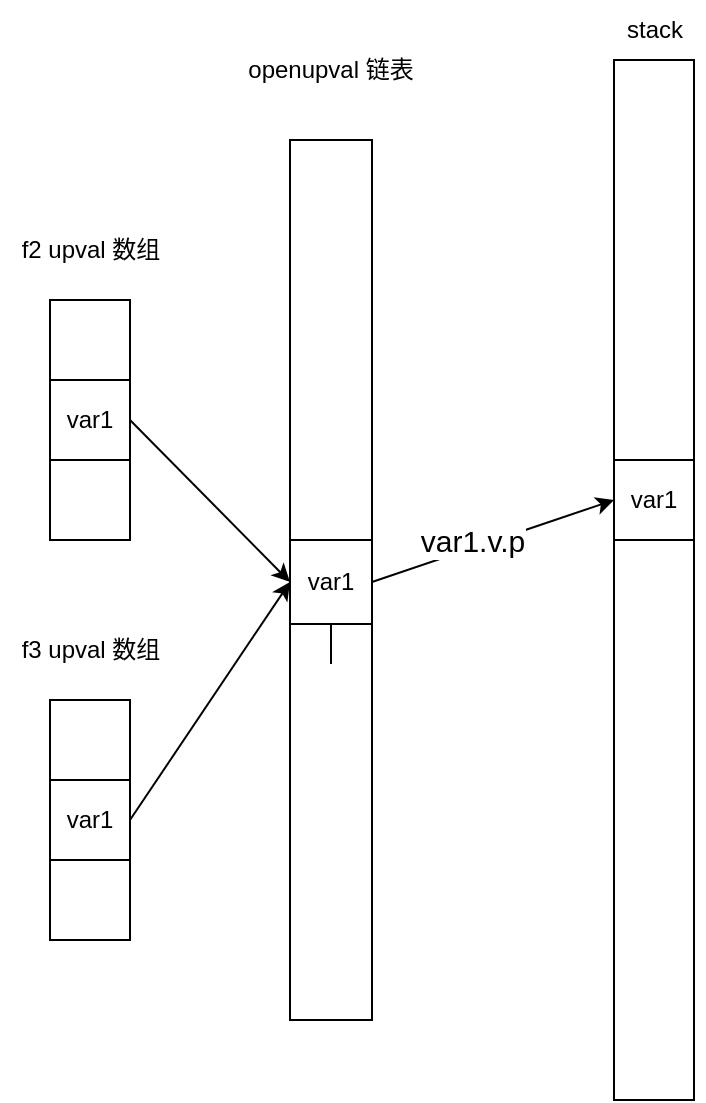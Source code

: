 <mxfile version="24.7.1" type="github">
  <diagram name="第 1 页" id="LyyMd3wYEGsGenm0caD8">
    <mxGraphModel dx="1213" dy="744" grid="1" gridSize="10" guides="1" tooltips="1" connect="1" arrows="1" fold="1" page="1" pageScale="1" pageWidth="827" pageHeight="1169" math="0" shadow="0">
      <root>
        <mxCell id="0" />
        <mxCell id="1" parent="0" />
        <mxCell id="kiYGVAijoNp6JFgasiXF-1" value="" style="rounded=0;whiteSpace=wrap;html=1;" vertex="1" parent="1">
          <mxGeometry x="199" y="198" width="40" height="40" as="geometry" />
        </mxCell>
        <mxCell id="kiYGVAijoNp6JFgasiXF-2" value="var1" style="rounded=0;whiteSpace=wrap;html=1;" vertex="1" parent="1">
          <mxGeometry x="199" y="238" width="40" height="40" as="geometry" />
        </mxCell>
        <mxCell id="kiYGVAijoNp6JFgasiXF-3" value="" style="rounded=0;whiteSpace=wrap;html=1;" vertex="1" parent="1">
          <mxGeometry x="199" y="278" width="40" height="40" as="geometry" />
        </mxCell>
        <mxCell id="kiYGVAijoNp6JFgasiXF-6" value="f2 upval 数组" style="text;html=1;align=center;verticalAlign=middle;resizable=0;points=[];autosize=1;strokeColor=none;fillColor=none;" vertex="1" parent="1">
          <mxGeometry x="174" y="158" width="90" height="30" as="geometry" />
        </mxCell>
        <mxCell id="kiYGVAijoNp6JFgasiXF-7" value="" style="rounded=0;whiteSpace=wrap;html=1;" vertex="1" parent="1">
          <mxGeometry x="199" y="398" width="40" height="40" as="geometry" />
        </mxCell>
        <mxCell id="kiYGVAijoNp6JFgasiXF-8" value="var1" style="rounded=0;whiteSpace=wrap;html=1;" vertex="1" parent="1">
          <mxGeometry x="199" y="438" width="40" height="40" as="geometry" />
        </mxCell>
        <mxCell id="kiYGVAijoNp6JFgasiXF-9" value="" style="rounded=0;whiteSpace=wrap;html=1;" vertex="1" parent="1">
          <mxGeometry x="199" y="478" width="40" height="40" as="geometry" />
        </mxCell>
        <mxCell id="kiYGVAijoNp6JFgasiXF-10" value="f3 upval 数组" style="text;html=1;align=center;verticalAlign=middle;resizable=0;points=[];autosize=1;strokeColor=none;fillColor=none;" vertex="1" parent="1">
          <mxGeometry x="174" y="358" width="90" height="30" as="geometry" />
        </mxCell>
        <mxCell id="kiYGVAijoNp6JFgasiXF-11" value="" style="rounded=0;whiteSpace=wrap;html=1;" vertex="1" parent="1">
          <mxGeometry x="319" y="118" width="41" height="202" as="geometry" />
        </mxCell>
        <mxCell id="kiYGVAijoNp6JFgasiXF-12" value="" style="rounded=0;whiteSpace=wrap;html=1;" vertex="1" parent="1">
          <mxGeometry x="319" y="360" width="41" height="198" as="geometry" />
        </mxCell>
        <mxCell id="kiYGVAijoNp6JFgasiXF-22" value="" style="edgeStyle=orthogonalEdgeStyle;rounded=0;orthogonalLoop=1;jettySize=auto;html=1;" edge="1" parent="1" source="kiYGVAijoNp6JFgasiXF-13" target="kiYGVAijoNp6JFgasiXF-12">
          <mxGeometry relative="1" as="geometry" />
        </mxCell>
        <mxCell id="kiYGVAijoNp6JFgasiXF-13" value="var1" style="rounded=0;whiteSpace=wrap;html=1;" vertex="1" parent="1">
          <mxGeometry x="319" y="318" width="41" height="42" as="geometry" />
        </mxCell>
        <mxCell id="kiYGVAijoNp6JFgasiXF-14" value="openupval 链表" style="text;html=1;align=center;verticalAlign=middle;resizable=0;points=[];autosize=1;strokeColor=none;fillColor=none;" vertex="1" parent="1">
          <mxGeometry x="284" y="68" width="110" height="30" as="geometry" />
        </mxCell>
        <mxCell id="kiYGVAijoNp6JFgasiXF-15" value="" style="rounded=0;whiteSpace=wrap;html=1;" vertex="1" parent="1">
          <mxGeometry x="481" y="318" width="40" height="280" as="geometry" />
        </mxCell>
        <mxCell id="kiYGVAijoNp6JFgasiXF-16" value="var1" style="rounded=0;whiteSpace=wrap;html=1;" vertex="1" parent="1">
          <mxGeometry x="481" y="278" width="40" height="40" as="geometry" />
        </mxCell>
        <mxCell id="kiYGVAijoNp6JFgasiXF-17" value="" style="rounded=0;whiteSpace=wrap;html=1;" vertex="1" parent="1">
          <mxGeometry x="481" y="78" width="40" height="200" as="geometry" />
        </mxCell>
        <mxCell id="kiYGVAijoNp6JFgasiXF-18" value="stack" style="text;html=1;align=center;verticalAlign=middle;resizable=0;points=[];autosize=1;strokeColor=none;fillColor=none;" vertex="1" parent="1">
          <mxGeometry x="476" y="48" width="50" height="30" as="geometry" />
        </mxCell>
        <mxCell id="kiYGVAijoNp6JFgasiXF-19" value="" style="endArrow=classic;html=1;rounded=0;exitX=1;exitY=0.5;exitDx=0;exitDy=0;entryX=0;entryY=0.5;entryDx=0;entryDy=0;" edge="1" parent="1" source="kiYGVAijoNp6JFgasiXF-2" target="kiYGVAijoNp6JFgasiXF-13">
          <mxGeometry width="50" height="50" relative="1" as="geometry">
            <mxPoint x="469" y="418" as="sourcePoint" />
            <mxPoint x="519" y="368" as="targetPoint" />
          </mxGeometry>
        </mxCell>
        <mxCell id="kiYGVAijoNp6JFgasiXF-20" value="" style="endArrow=classic;html=1;rounded=0;exitX=1;exitY=0.5;exitDx=0;exitDy=0;entryX=0;entryY=0.5;entryDx=0;entryDy=0;" edge="1" parent="1" source="kiYGVAijoNp6JFgasiXF-8" target="kiYGVAijoNp6JFgasiXF-13">
          <mxGeometry width="50" height="50" relative="1" as="geometry">
            <mxPoint x="469" y="418" as="sourcePoint" />
            <mxPoint x="519" y="368" as="targetPoint" />
          </mxGeometry>
        </mxCell>
        <mxCell id="kiYGVAijoNp6JFgasiXF-21" value="" style="endArrow=classic;html=1;rounded=0;exitX=1;exitY=0.5;exitDx=0;exitDy=0;entryX=0;entryY=0.5;entryDx=0;entryDy=0;" edge="1" parent="1" source="kiYGVAijoNp6JFgasiXF-13" target="kiYGVAijoNp6JFgasiXF-16">
          <mxGeometry width="50" height="50" relative="1" as="geometry">
            <mxPoint x="469" y="418" as="sourcePoint" />
            <mxPoint x="519" y="368" as="targetPoint" />
          </mxGeometry>
        </mxCell>
        <mxCell id="kiYGVAijoNp6JFgasiXF-24" value="&lt;font style=&quot;font-size: 15px;&quot;&gt;var1.v.p&lt;/font&gt;" style="edgeLabel;html=1;align=center;verticalAlign=middle;resizable=0;points=[];" vertex="1" connectable="0" parent="kiYGVAijoNp6JFgasiXF-21">
          <mxGeometry x="-0.154" y="4" relative="1" as="geometry">
            <mxPoint as="offset" />
          </mxGeometry>
        </mxCell>
      </root>
    </mxGraphModel>
  </diagram>
</mxfile>

